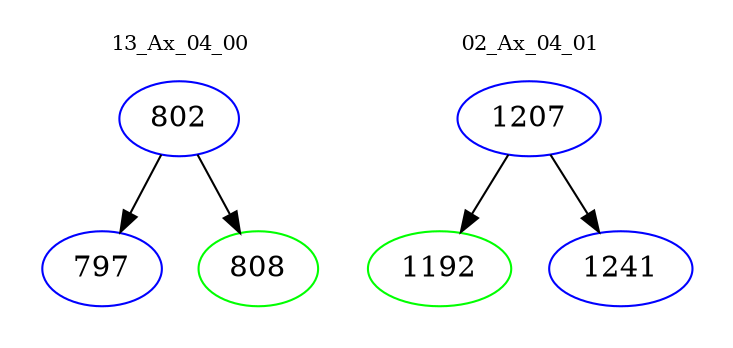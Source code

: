 digraph{
subgraph cluster_0 {
color = white
label = "13_Ax_04_00";
fontsize=10;
T0_802 [label="802", color="blue"]
T0_802 -> T0_797 [color="black"]
T0_797 [label="797", color="blue"]
T0_802 -> T0_808 [color="black"]
T0_808 [label="808", color="green"]
}
subgraph cluster_1 {
color = white
label = "02_Ax_04_01";
fontsize=10;
T1_1207 [label="1207", color="blue"]
T1_1207 -> T1_1192 [color="black"]
T1_1192 [label="1192", color="green"]
T1_1207 -> T1_1241 [color="black"]
T1_1241 [label="1241", color="blue"]
}
}

